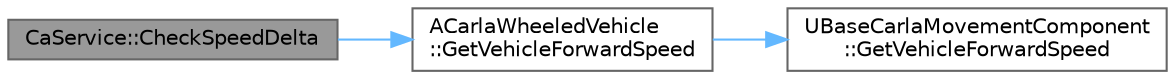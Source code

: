 digraph "CaService::CheckSpeedDelta"
{
 // INTERACTIVE_SVG=YES
 // LATEX_PDF_SIZE
  bgcolor="transparent";
  edge [fontname=Helvetica,fontsize=10,labelfontname=Helvetica,labelfontsize=10];
  node [fontname=Helvetica,fontsize=10,shape=box,height=0.2,width=0.4];
  rankdir="LR";
  Node1 [id="Node000001",label="CaService::CheckSpeedDelta",height=0.2,width=0.4,color="gray40", fillcolor="grey60", style="filled", fontcolor="black",tooltip=" "];
  Node1 -> Node2 [id="edge1_Node000001_Node000002",color="steelblue1",style="solid",tooltip=" "];
  Node2 [id="Node000002",label="ACarlaWheeledVehicle\l::GetVehicleForwardSpeed",height=0.2,width=0.4,color="grey40", fillcolor="white", style="filled",URL="$d5/d70/classACarlaWheeledVehicle.html#a6edcead801fe7eb5c26131370659b287",tooltip="Forward speed in cm/s. Might be negative if goes backwards."];
  Node2 -> Node3 [id="edge2_Node000002_Node000003",color="steelblue1",style="solid",tooltip=" "];
  Node3 [id="Node000003",label="UBaseCarlaMovementComponent\l::GetVehicleForwardSpeed",height=0.2,width=0.4,color="grey40", fillcolor="white", style="filled",URL="$d2/d48/classUBaseCarlaMovementComponent.html#a974cdab518603a6b54fa3e3fd8b2c68e",tooltip=" "];
}
